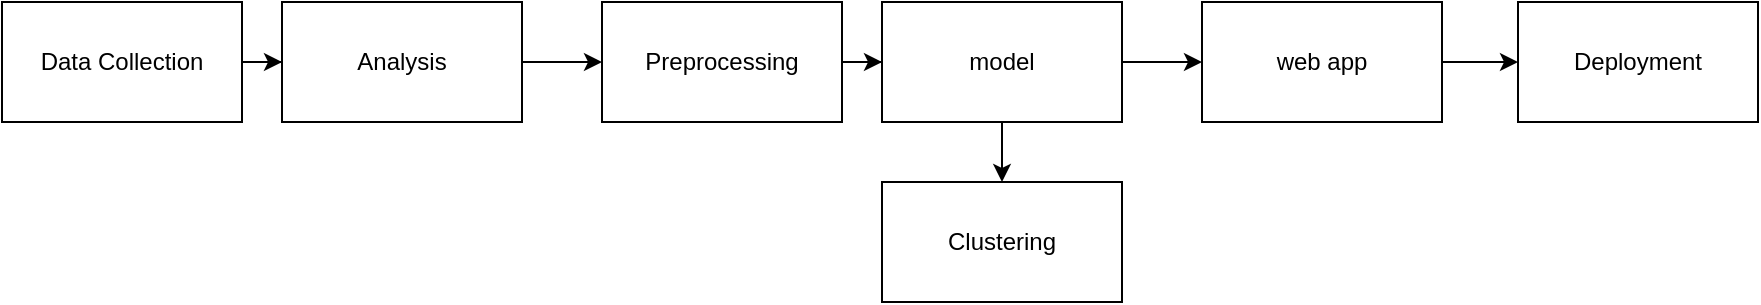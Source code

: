 <mxfile version="22.1.16" type="device">
  <diagram name="Page-1" id="9hoejIoUFPgRDHNFCFaO">
    <mxGraphModel dx="1420" dy="822" grid="0" gridSize="10" guides="0" tooltips="1" connect="1" arrows="1" fold="1" page="0" pageScale="1" pageWidth="827" pageHeight="1169" math="0" shadow="0">
      <root>
        <mxCell id="0" />
        <mxCell id="1" parent="0" />
        <mxCell id="HVG9GrEk0hXYHYtOyt_u-2" style="edgeStyle=orthogonalEdgeStyle;rounded=0;orthogonalLoop=1;jettySize=auto;html=1;" edge="1" parent="1" source="HVG9GrEk0hXYHYtOyt_u-1" target="HVG9GrEk0hXYHYtOyt_u-3">
          <mxGeometry relative="1" as="geometry">
            <mxPoint x="240" y="330" as="targetPoint" />
          </mxGeometry>
        </mxCell>
        <mxCell id="HVG9GrEk0hXYHYtOyt_u-1" value="Data Collection" style="rounded=0;whiteSpace=wrap;html=1;" vertex="1" parent="1">
          <mxGeometry x="40" y="300" width="120" height="60" as="geometry" />
        </mxCell>
        <mxCell id="HVG9GrEk0hXYHYtOyt_u-5" value="" style="edgeStyle=orthogonalEdgeStyle;rounded=0;orthogonalLoop=1;jettySize=auto;html=1;" edge="1" parent="1" source="HVG9GrEk0hXYHYtOyt_u-3" target="HVG9GrEk0hXYHYtOyt_u-4">
          <mxGeometry relative="1" as="geometry" />
        </mxCell>
        <mxCell id="HVG9GrEk0hXYHYtOyt_u-3" value="Analysis" style="rounded=0;whiteSpace=wrap;html=1;" vertex="1" parent="1">
          <mxGeometry x="180" y="300" width="120" height="60" as="geometry" />
        </mxCell>
        <mxCell id="HVG9GrEk0hXYHYtOyt_u-6" style="edgeStyle=orthogonalEdgeStyle;rounded=0;orthogonalLoop=1;jettySize=auto;html=1;" edge="1" parent="1" source="HVG9GrEk0hXYHYtOyt_u-4" target="HVG9GrEk0hXYHYtOyt_u-7">
          <mxGeometry relative="1" as="geometry">
            <mxPoint x="490" y="330" as="targetPoint" />
          </mxGeometry>
        </mxCell>
        <mxCell id="HVG9GrEk0hXYHYtOyt_u-4" value="Preprocessing" style="rounded=0;whiteSpace=wrap;html=1;" vertex="1" parent="1">
          <mxGeometry x="340" y="300" width="120" height="60" as="geometry" />
        </mxCell>
        <mxCell id="HVG9GrEk0hXYHYtOyt_u-9" value="" style="edgeStyle=orthogonalEdgeStyle;rounded=0;orthogonalLoop=1;jettySize=auto;html=1;" edge="1" parent="1" source="HVG9GrEk0hXYHYtOyt_u-7" target="HVG9GrEk0hXYHYtOyt_u-8">
          <mxGeometry relative="1" as="geometry" />
        </mxCell>
        <mxCell id="HVG9GrEk0hXYHYtOyt_u-11" value="" style="edgeStyle=orthogonalEdgeStyle;rounded=0;orthogonalLoop=1;jettySize=auto;html=1;" edge="1" parent="1" source="HVG9GrEk0hXYHYtOyt_u-7" target="HVG9GrEk0hXYHYtOyt_u-10">
          <mxGeometry relative="1" as="geometry" />
        </mxCell>
        <mxCell id="HVG9GrEk0hXYHYtOyt_u-7" value="model" style="rounded=0;whiteSpace=wrap;html=1;" vertex="1" parent="1">
          <mxGeometry x="480" y="300" width="120" height="60" as="geometry" />
        </mxCell>
        <mxCell id="HVG9GrEk0hXYHYtOyt_u-8" value="Clustering" style="rounded=0;whiteSpace=wrap;html=1;" vertex="1" parent="1">
          <mxGeometry x="480" y="390" width="120" height="60" as="geometry" />
        </mxCell>
        <mxCell id="HVG9GrEk0hXYHYtOyt_u-15" style="edgeStyle=orthogonalEdgeStyle;rounded=0;orthogonalLoop=1;jettySize=auto;html=1;entryX=0;entryY=0.5;entryDx=0;entryDy=0;" edge="1" parent="1" source="HVG9GrEk0hXYHYtOyt_u-10" target="HVG9GrEk0hXYHYtOyt_u-13">
          <mxGeometry relative="1" as="geometry" />
        </mxCell>
        <mxCell id="HVG9GrEk0hXYHYtOyt_u-10" value="web app" style="rounded=0;whiteSpace=wrap;html=1;" vertex="1" parent="1">
          <mxGeometry x="640" y="300" width="120" height="60" as="geometry" />
        </mxCell>
        <mxCell id="HVG9GrEk0hXYHYtOyt_u-13" value="Deployment" style="rounded=0;whiteSpace=wrap;html=1;" vertex="1" parent="1">
          <mxGeometry x="798" y="300" width="120" height="60" as="geometry" />
        </mxCell>
      </root>
    </mxGraphModel>
  </diagram>
</mxfile>
